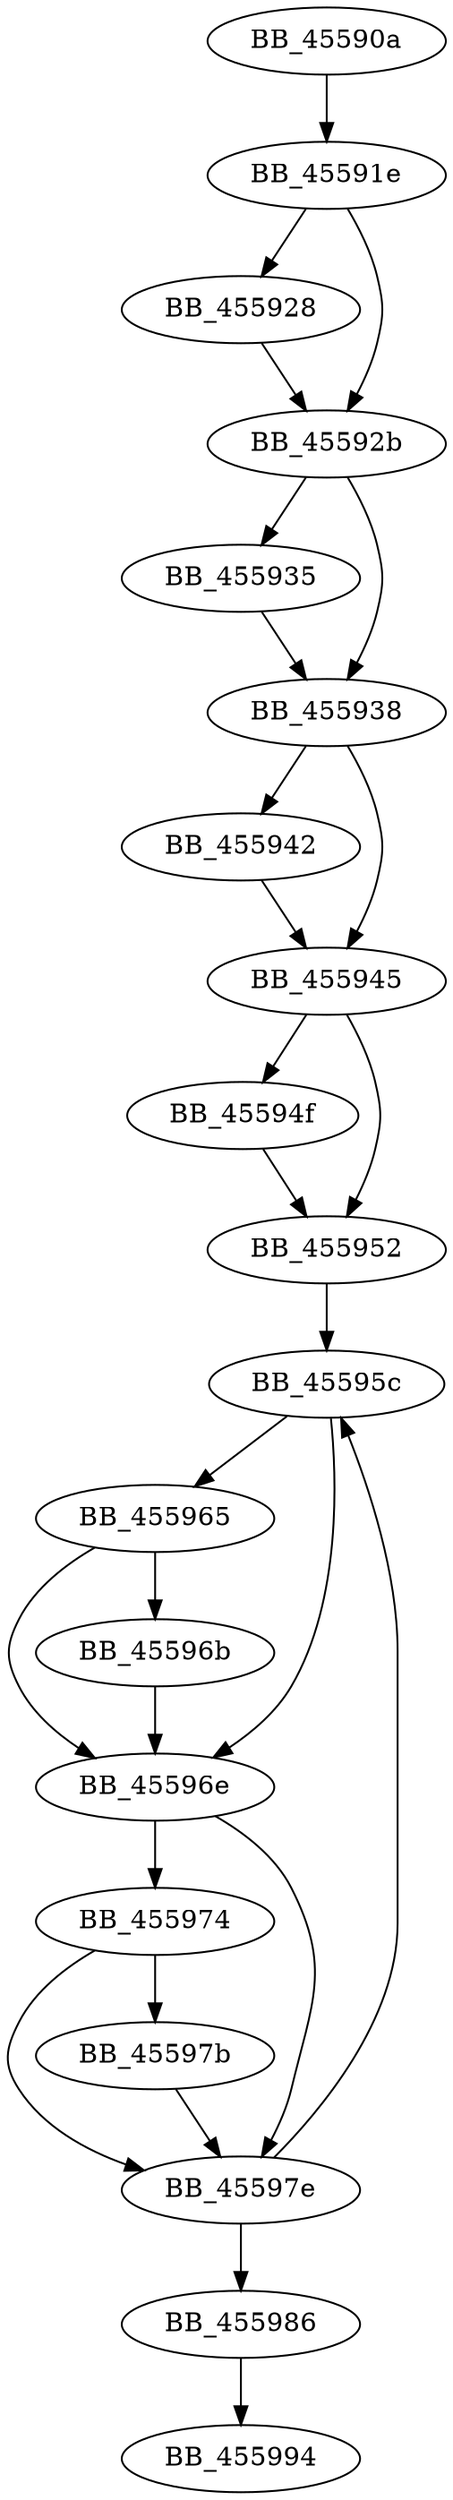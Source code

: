 DiGraph sub_45590A{
BB_45590a->BB_45591e
BB_45591e->BB_455928
BB_45591e->BB_45592b
BB_455928->BB_45592b
BB_45592b->BB_455935
BB_45592b->BB_455938
BB_455935->BB_455938
BB_455938->BB_455942
BB_455938->BB_455945
BB_455942->BB_455945
BB_455945->BB_45594f
BB_455945->BB_455952
BB_45594f->BB_455952
BB_455952->BB_45595c
BB_45595c->BB_455965
BB_45595c->BB_45596e
BB_455965->BB_45596b
BB_455965->BB_45596e
BB_45596b->BB_45596e
BB_45596e->BB_455974
BB_45596e->BB_45597e
BB_455974->BB_45597b
BB_455974->BB_45597e
BB_45597b->BB_45597e
BB_45597e->BB_45595c
BB_45597e->BB_455986
BB_455986->BB_455994
}
